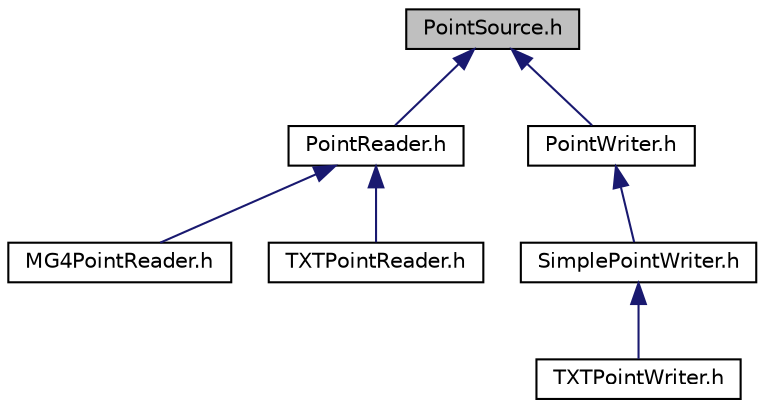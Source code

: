 digraph "PointSource.h"
{
  bgcolor="transparent";
  edge [fontname="Helvetica",fontsize="10",labelfontname="Helvetica",labelfontsize="10"];
  node [fontname="Helvetica",fontsize="10",shape=record];
  Node1 [label="PointSource.h",height=0.2,width=0.4,color="black", fillcolor="grey75", style="filled" fontcolor="black"];
  Node1 -> Node2 [dir="back",color="midnightblue",fontsize="10",style="solid",fontname="Helvetica"];
  Node2 [label="PointReader.h",height=0.2,width=0.4,color="black",URL="$a00048.html"];
  Node2 -> Node3 [dir="back",color="midnightblue",fontsize="10",style="solid",fontname="Helvetica"];
  Node3 [label="MG4PointReader.h",height=0.2,width=0.4,color="black",URL="$a00043.html"];
  Node2 -> Node4 [dir="back",color="midnightblue",fontsize="10",style="solid",fontname="Helvetica"];
  Node4 [label="TXTPointReader.h",height=0.2,width=0.4,color="black",URL="$a00054.html"];
  Node1 -> Node5 [dir="back",color="midnightblue",fontsize="10",style="solid",fontname="Helvetica"];
  Node5 [label="PointWriter.h",height=0.2,width=0.4,color="black",URL="$a00050.html"];
  Node5 -> Node6 [dir="back",color="midnightblue",fontsize="10",style="solid",fontname="Helvetica"];
  Node6 [label="SimplePointWriter.h",height=0.2,width=0.4,color="black",URL="$a00052.html"];
  Node6 -> Node7 [dir="back",color="midnightblue",fontsize="10",style="solid",fontname="Helvetica"];
  Node7 [label="TXTPointWriter.h",height=0.2,width=0.4,color="black",URL="$a00055.html"];
}
